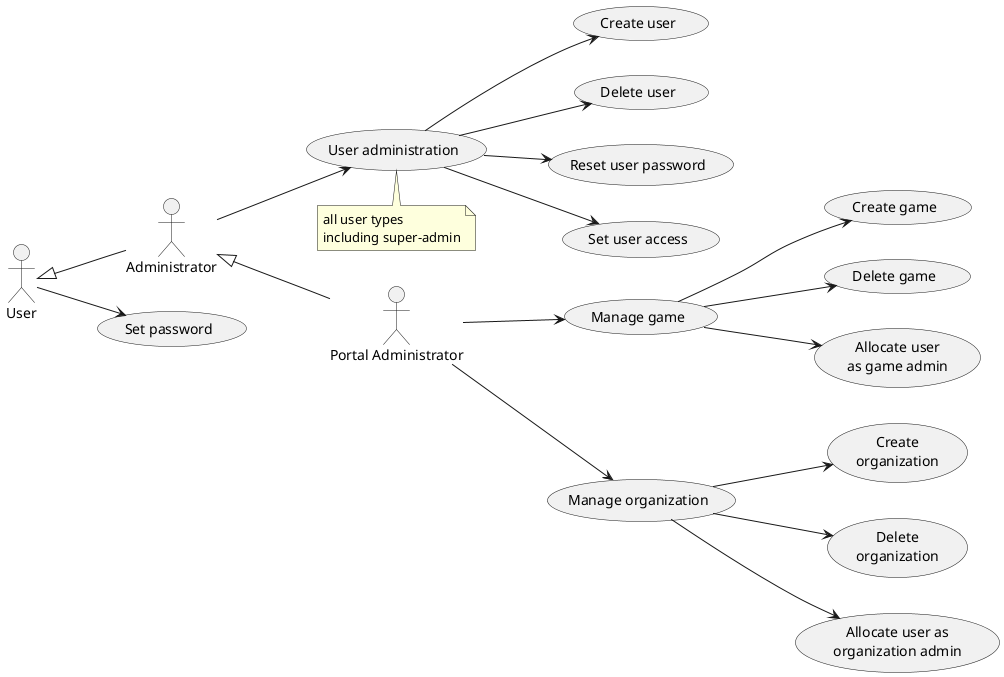 @startuml
left to right direction
 
"Portal Administrator" as PA
User <|-- Administrator
Administrator <|-- PA

User --> (Set password)

Administrator --> (User administration)
note bottom
  all user types
  including super-admin
end note

(User administration) --> (Create user)
(User administration) --> (Delete user)
(User administration) --> (Reset user password)
(User administration) --> (Set user access)

PA --> (Manage game)
(Manage game) --> (Create game)
(Manage game) --> (Delete game)
(Manage game) --> (Allocate user\nas game admin)

PA --> (Manage organization)
(Manage organization) --> (Create\norganization)
(Manage organization) --> (Delete\norganization)
(Manage organization) --> (Allocate user as\norganization admin)

@enduml
